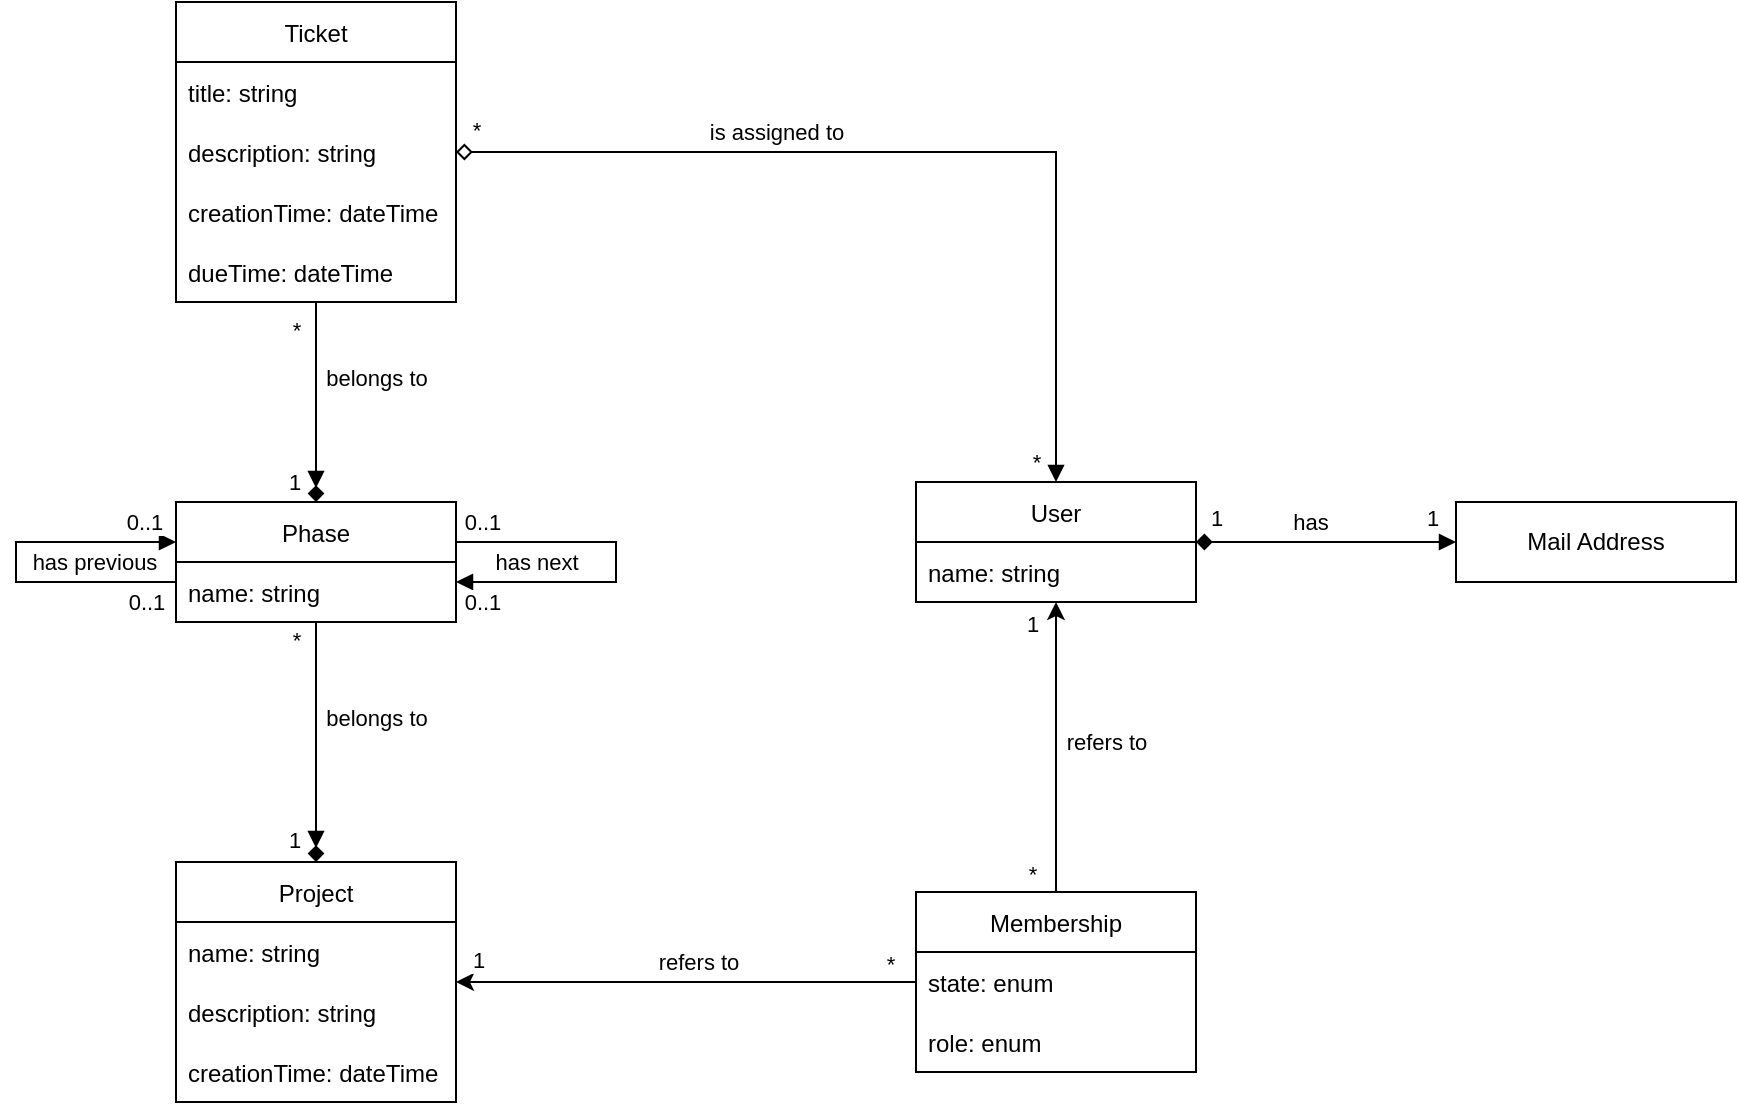 <mxfile version="20.5.1" type="device"><diagram id="N0vrhGXMa29ggmEiaG3S" name="Seite-1"><mxGraphModel dx="955" dy="670" grid="1" gridSize="10" guides="1" tooltips="1" connect="1" arrows="1" fold="1" page="1" pageScale="1" pageWidth="1169" pageHeight="827" math="0" shadow="0"><root><mxCell id="0"/><mxCell id="1" parent="0"/><mxCell id="2oug2jzdDHd_4wMWo9hz-24" style="edgeStyle=orthogonalEdgeStyle;rounded=0;orthogonalLoop=1;jettySize=auto;html=1;endArrow=block;endFill=1;startArrow=diamond;startFill=1;" parent="1" source="2oug2jzdDHd_4wMWo9hz-2" target="2oug2jzdDHd_4wMWo9hz-23" edge="1"><mxGeometry relative="1" as="geometry"/></mxCell><mxCell id="2oug2jzdDHd_4wMWo9hz-28" value="1" style="edgeLabel;html=1;align=center;verticalAlign=middle;resizable=0;points=[];" parent="2oug2jzdDHd_4wMWo9hz-24" vertex="1" connectable="0"><mxGeometry x="-0.643" relative="1" as="geometry"><mxPoint x="-13" y="-12" as="offset"/></mxGeometry></mxCell><mxCell id="2oug2jzdDHd_4wMWo9hz-29" value="1" style="edgeLabel;html=1;align=center;verticalAlign=middle;resizable=0;points=[];labelBackgroundColor=none;" parent="2oug2jzdDHd_4wMWo9hz-24" vertex="1" connectable="0"><mxGeometry x="0.861" relative="1" as="geometry"><mxPoint x="-3" y="-12" as="offset"/></mxGeometry></mxCell><mxCell id="tp8cqKvM9QtubHqnc5cb-28" value="has" style="edgeLabel;html=1;align=center;verticalAlign=middle;resizable=0;points=[];" parent="2oug2jzdDHd_4wMWo9hz-24" vertex="1" connectable="0"><mxGeometry x="-0.128" y="-1" relative="1" as="geometry"><mxPoint y="-11" as="offset"/></mxGeometry></mxCell><mxCell id="2oug2jzdDHd_4wMWo9hz-2" value="User" style="swimlane;fontStyle=0;childLayout=stackLayout;horizontal=1;startSize=30;horizontalStack=0;resizeParent=1;resizeParentMax=0;resizeLast=0;collapsible=1;marginBottom=0;" parent="1" vertex="1"><mxGeometry x="490" y="360" width="140" height="60" as="geometry"/></mxCell><mxCell id="Lck7eu5PKOSbyX4aL4NN-6" value="name: string" style="text;strokeColor=none;fillColor=none;align=left;verticalAlign=middle;spacingLeft=4;spacingRight=4;overflow=hidden;points=[[0,0.5],[1,0.5]];portConstraint=eastwest;rotatable=0;" parent="2oug2jzdDHd_4wMWo9hz-2" vertex="1"><mxGeometry y="30" width="140" height="30" as="geometry"/></mxCell><mxCell id="2oug2jzdDHd_4wMWo9hz-6" value="Project" style="swimlane;fontStyle=0;childLayout=stackLayout;horizontal=1;startSize=30;horizontalStack=0;resizeParent=1;resizeParentMax=0;resizeLast=0;collapsible=1;marginBottom=0;" parent="1" vertex="1"><mxGeometry x="120" y="550" width="140" height="120" as="geometry"/></mxCell><mxCell id="Lck7eu5PKOSbyX4aL4NN-7" value="name: string" style="text;strokeColor=none;fillColor=none;align=left;verticalAlign=middle;spacingLeft=4;spacingRight=4;overflow=hidden;points=[[0,0.5],[1,0.5]];portConstraint=eastwest;rotatable=0;" parent="2oug2jzdDHd_4wMWo9hz-6" vertex="1"><mxGeometry y="30" width="140" height="30" as="geometry"/></mxCell><mxCell id="tp8cqKvM9QtubHqnc5cb-1" value="description: string" style="text;strokeColor=none;fillColor=none;align=left;verticalAlign=middle;spacingLeft=4;spacingRight=4;overflow=hidden;points=[[0,0.5],[1,0.5]];portConstraint=eastwest;rotatable=0;" parent="2oug2jzdDHd_4wMWo9hz-6" vertex="1"><mxGeometry y="60" width="140" height="30" as="geometry"/></mxCell><mxCell id="2oug2jzdDHd_4wMWo9hz-8" value="creationTime: dateTime" style="text;strokeColor=none;fillColor=none;align=left;verticalAlign=middle;spacingLeft=4;spacingRight=4;overflow=hidden;points=[[0,0.5],[1,0.5]];portConstraint=eastwest;rotatable=0;" parent="2oug2jzdDHd_4wMWo9hz-6" vertex="1"><mxGeometry y="90" width="140" height="30" as="geometry"/></mxCell><mxCell id="tp8cqKvM9QtubHqnc5cb-10" style="edgeStyle=orthogonalEdgeStyle;rounded=0;orthogonalLoop=1;jettySize=auto;html=1;startArrow=diamond;startFill=0;endArrow=block;endFill=1;" parent="1" source="2oug2jzdDHd_4wMWo9hz-10" target="2oug2jzdDHd_4wMWo9hz-2" edge="1"><mxGeometry relative="1" as="geometry"/></mxCell><mxCell id="tp8cqKvM9QtubHqnc5cb-11" value="is assigned to" style="edgeLabel;html=1;align=center;verticalAlign=middle;resizable=0;points=[];" parent="tp8cqKvM9QtubHqnc5cb-10" vertex="1" connectable="0"><mxGeometry x="-0.143" y="-2" relative="1" as="geometry"><mxPoint x="-40" y="-12" as="offset"/></mxGeometry></mxCell><mxCell id="tp8cqKvM9QtubHqnc5cb-12" value="*" style="edgeLabel;html=1;align=center;verticalAlign=middle;resizable=0;points=[];" parent="tp8cqKvM9QtubHqnc5cb-10" vertex="1" connectable="0"><mxGeometry x="-0.934" y="1" relative="1" as="geometry"><mxPoint x="-6" y="-10" as="offset"/></mxGeometry></mxCell><mxCell id="tp8cqKvM9QtubHqnc5cb-13" value="*" style="edgeLabel;html=1;align=center;verticalAlign=middle;resizable=0;points=[];" parent="tp8cqKvM9QtubHqnc5cb-10" vertex="1" connectable="0"><mxGeometry x="0.895" y="-3" relative="1" as="geometry"><mxPoint x="-7" y="14" as="offset"/></mxGeometry></mxCell><mxCell id="tp8cqKvM9QtubHqnc5cb-19" style="edgeStyle=orthogonalEdgeStyle;rounded=0;orthogonalLoop=1;jettySize=auto;html=1;startArrow=none;startFill=0;endArrow=diamond;endFill=1;" parent="1" source="2oug2jzdDHd_4wMWo9hz-10" target="tp8cqKvM9QtubHqnc5cb-15" edge="1"><mxGeometry relative="1" as="geometry"><Array as="points"><mxPoint x="190" y="360"/><mxPoint x="190" y="360"/></Array></mxGeometry></mxCell><mxCell id="tp8cqKvM9QtubHqnc5cb-24" value="*" style="edgeLabel;html=1;align=center;verticalAlign=middle;resizable=0;points=[];" parent="tp8cqKvM9QtubHqnc5cb-19" vertex="1" connectable="0"><mxGeometry x="-0.778" y="4" relative="1" as="geometry"><mxPoint x="-14" y="3" as="offset"/></mxGeometry></mxCell><mxCell id="tp8cqKvM9QtubHqnc5cb-27" value="1" style="edgeLabel;html=1;align=center;verticalAlign=middle;resizable=0;points=[];" parent="tp8cqKvM9QtubHqnc5cb-19" vertex="1" connectable="0"><mxGeometry x="0.827" relative="1" as="geometry"><mxPoint x="-11" y="-2" as="offset"/></mxGeometry></mxCell><mxCell id="tp8cqKvM9QtubHqnc5cb-29" value="belongs to" style="edgeLabel;html=1;align=center;verticalAlign=middle;resizable=0;points=[];" parent="tp8cqKvM9QtubHqnc5cb-19" vertex="1" connectable="0"><mxGeometry x="-0.255" y="2" relative="1" as="geometry"><mxPoint x="28" as="offset"/></mxGeometry></mxCell><mxCell id="2oug2jzdDHd_4wMWo9hz-10" value="Ticket" style="swimlane;fontStyle=0;childLayout=stackLayout;horizontal=1;startSize=30;horizontalStack=0;resizeParent=1;resizeParentMax=0;resizeLast=0;collapsible=1;marginBottom=0;" parent="1" vertex="1"><mxGeometry x="120" y="120" width="140" height="150" as="geometry"/></mxCell><mxCell id="Lck7eu5PKOSbyX4aL4NN-8" value="title: string" style="text;strokeColor=none;fillColor=none;align=left;verticalAlign=middle;spacingLeft=4;spacingRight=4;overflow=hidden;points=[[0,0.5],[1,0.5]];portConstraint=eastwest;rotatable=0;" parent="2oug2jzdDHd_4wMWo9hz-10" vertex="1"><mxGeometry y="30" width="140" height="30" as="geometry"/></mxCell><mxCell id="2oug2jzdDHd_4wMWo9hz-12" value="description: string" style="text;strokeColor=none;fillColor=none;align=left;verticalAlign=middle;spacingLeft=4;spacingRight=4;overflow=hidden;points=[[0,0.5],[1,0.5]];portConstraint=eastwest;rotatable=0;" parent="2oug2jzdDHd_4wMWo9hz-10" vertex="1"><mxGeometry y="60" width="140" height="30" as="geometry"/></mxCell><mxCell id="2oug2jzdDHd_4wMWo9hz-13" value="creationTime: dateTime" style="text;strokeColor=none;fillColor=none;align=left;verticalAlign=middle;spacingLeft=4;spacingRight=4;overflow=hidden;points=[[0,0.5],[1,0.5]];portConstraint=eastwest;rotatable=0;" parent="2oug2jzdDHd_4wMWo9hz-10" vertex="1"><mxGeometry y="90" width="140" height="30" as="geometry"/></mxCell><mxCell id="tp8cqKvM9QtubHqnc5cb-14" value="dueTime: dateTime" style="text;strokeColor=none;fillColor=none;align=left;verticalAlign=middle;spacingLeft=4;spacingRight=4;overflow=hidden;points=[[0,0.5],[1,0.5]];portConstraint=eastwest;rotatable=0;" parent="2oug2jzdDHd_4wMWo9hz-10" vertex="1"><mxGeometry y="120" width="140" height="30" as="geometry"/></mxCell><mxCell id="2oug2jzdDHd_4wMWo9hz-23" value="Mail Address" style="rounded=0;whiteSpace=wrap;html=1;" parent="1" vertex="1"><mxGeometry x="760" y="370" width="140" height="40" as="geometry"/></mxCell><mxCell id="tp8cqKvM9QtubHqnc5cb-20" style="edgeStyle=orthogonalEdgeStyle;rounded=0;orthogonalLoop=1;jettySize=auto;html=1;startArrow=none;startFill=0;endArrow=diamond;endFill=1;" parent="1" source="tp8cqKvM9QtubHqnc5cb-15" target="2oug2jzdDHd_4wMWo9hz-6" edge="1"><mxGeometry relative="1" as="geometry"/></mxCell><mxCell id="tp8cqKvM9QtubHqnc5cb-25" value="*" style="edgeLabel;html=1;align=center;verticalAlign=middle;resizable=0;points=[];" parent="tp8cqKvM9QtubHqnc5cb-20" vertex="1" connectable="0"><mxGeometry x="-0.862" y="-1" relative="1" as="geometry"><mxPoint x="-9" as="offset"/></mxGeometry></mxCell><mxCell id="tp8cqKvM9QtubHqnc5cb-26" value="1" style="edgeLabel;html=1;align=center;verticalAlign=middle;resizable=0;points=[];" parent="tp8cqKvM9QtubHqnc5cb-20" vertex="1" connectable="0"><mxGeometry x="0.827" y="1" relative="1" as="geometry"><mxPoint x="-12" y="-1" as="offset"/></mxGeometry></mxCell><mxCell id="tp8cqKvM9QtubHqnc5cb-30" value="belongs to" style="edgeLabel;html=1;align=center;verticalAlign=middle;resizable=0;points=[];" parent="tp8cqKvM9QtubHqnc5cb-20" vertex="1" connectable="0"><mxGeometry x="-0.212" y="2" relative="1" as="geometry"><mxPoint x="28" as="offset"/></mxGeometry></mxCell><mxCell id="tp8cqKvM9QtubHqnc5cb-15" value="Phase" style="swimlane;fontStyle=0;childLayout=stackLayout;horizontal=1;startSize=30;horizontalStack=0;resizeParent=1;resizeParentMax=0;resizeLast=0;collapsible=1;marginBottom=0;labelBackgroundColor=none;fillColor=none;" parent="1" vertex="1"><mxGeometry x="120" y="370" width="140" height="60" as="geometry"/></mxCell><mxCell id="tp8cqKvM9QtubHqnc5cb-16" value="name: string" style="text;strokeColor=none;fillColor=none;align=left;verticalAlign=middle;spacingLeft=4;spacingRight=4;overflow=hidden;points=[[0,0.5],[1,0.5]];portConstraint=eastwest;rotatable=0;labelBackgroundColor=none;" parent="tp8cqKvM9QtubHqnc5cb-15" vertex="1"><mxGeometry y="30" width="140" height="30" as="geometry"/></mxCell><mxCell id="tp8cqKvM9QtubHqnc5cb-21" value="" style="endArrow=block;html=1;rounded=0;endFill=1;" parent="1" edge="1"><mxGeometry width="50" height="50" relative="1" as="geometry"><mxPoint x="190" y="533" as="sourcePoint"/><mxPoint x="190" y="543" as="targetPoint"/></mxGeometry></mxCell><mxCell id="tp8cqKvM9QtubHqnc5cb-23" value="" style="endArrow=block;html=1;rounded=0;endFill=1;" parent="1" edge="1"><mxGeometry width="50" height="50" relative="1" as="geometry"><mxPoint x="190" y="353" as="sourcePoint"/><mxPoint x="190" y="363" as="targetPoint"/></mxGeometry></mxCell><mxCell id="tp8cqKvM9QtubHqnc5cb-31" style="edgeStyle=orthogonalEdgeStyle;rounded=0;orthogonalLoop=1;jettySize=auto;html=1;startArrow=none;startFill=0;endArrow=block;endFill=1;" parent="1" source="tp8cqKvM9QtubHqnc5cb-15" target="tp8cqKvM9QtubHqnc5cb-15" edge="1"><mxGeometry relative="1" as="geometry"><Array as="points"><mxPoint x="340" y="400"/></Array></mxGeometry></mxCell><mxCell id="tp8cqKvM9QtubHqnc5cb-32" value="has next" style="edgeLabel;html=1;align=center;verticalAlign=middle;resizable=0;points=[];" parent="tp8cqKvM9QtubHqnc5cb-31" vertex="1" connectable="0"><mxGeometry x="-0.448" y="-1" relative="1" as="geometry"><mxPoint x="-10" y="9" as="offset"/></mxGeometry></mxCell><mxCell id="tp8cqKvM9QtubHqnc5cb-33" value="0..1" style="edgeLabel;html=1;align=center;verticalAlign=middle;resizable=0;points=[];" parent="tp8cqKvM9QtubHqnc5cb-31" vertex="1" connectable="0"><mxGeometry x="-0.887" y="1" relative="1" as="geometry"><mxPoint x="3" y="-9" as="offset"/></mxGeometry></mxCell><mxCell id="tp8cqKvM9QtubHqnc5cb-34" value="0..1" style="edgeLabel;html=1;align=center;verticalAlign=middle;resizable=0;points=[];" parent="tp8cqKvM9QtubHqnc5cb-31" vertex="1" connectable="0"><mxGeometry x="-0.887" y="1" relative="1" as="geometry"><mxPoint x="3" y="31" as="offset"/></mxGeometry></mxCell><mxCell id="tp8cqKvM9QtubHqnc5cb-35" style="edgeStyle=orthogonalEdgeStyle;rounded=0;orthogonalLoop=1;jettySize=auto;html=1;startArrow=block;startFill=1;endArrow=none;endFill=0;" parent="1" source="tp8cqKvM9QtubHqnc5cb-15" target="tp8cqKvM9QtubHqnc5cb-15" edge="1"><mxGeometry relative="1" as="geometry"><Array as="points"><mxPoint x="40" y="400"/></Array></mxGeometry></mxCell><mxCell id="tp8cqKvM9QtubHqnc5cb-37" value="has previous" style="edgeLabel;html=1;align=center;verticalAlign=middle;resizable=0;points=[];" parent="tp8cqKvM9QtubHqnc5cb-35" vertex="1" connectable="0"><mxGeometry x="-0.538" y="-3" relative="1" as="geometry"><mxPoint y="13" as="offset"/></mxGeometry></mxCell><mxCell id="tp8cqKvM9QtubHqnc5cb-38" value="0..1" style="edgeLabel;html=1;align=center;verticalAlign=middle;resizable=0;points=[];" parent="tp8cqKvM9QtubHqnc5cb-35" vertex="1" connectable="0"><mxGeometry x="0.842" y="1" relative="1" as="geometry"><mxPoint x="-1" y="11" as="offset"/></mxGeometry></mxCell><mxCell id="tp8cqKvM9QtubHqnc5cb-39" value="0..1" style="edgeLabel;html=1;align=center;verticalAlign=middle;resizable=0;points=[];" parent="tp8cqKvM9QtubHqnc5cb-35" vertex="1" connectable="0"><mxGeometry x="0.842" y="1" relative="1" as="geometry"><mxPoint x="-2" y="-29" as="offset"/></mxGeometry></mxCell><mxCell id="bHxG2Yi67q8NPXWzA97D-6" style="edgeStyle=orthogonalEdgeStyle;rounded=0;orthogonalLoop=1;jettySize=auto;html=1;" edge="1" parent="1" source="bHxG2Yi67q8NPXWzA97D-1" target="2oug2jzdDHd_4wMWo9hz-2"><mxGeometry relative="1" as="geometry"/></mxCell><mxCell id="bHxG2Yi67q8NPXWzA97D-8" value="1" style="edgeLabel;html=1;align=center;verticalAlign=middle;resizable=0;points=[];" vertex="1" connectable="0" parent="bHxG2Yi67q8NPXWzA97D-6"><mxGeometry x="0.775" relative="1" as="geometry"><mxPoint x="-12" y="-6" as="offset"/></mxGeometry></mxCell><mxCell id="bHxG2Yi67q8NPXWzA97D-9" value="*" style="edgeLabel;html=1;align=center;verticalAlign=middle;resizable=0;points=[];" vertex="1" connectable="0" parent="bHxG2Yi67q8NPXWzA97D-6"><mxGeometry x="-0.777" y="-1" relative="1" as="geometry"><mxPoint x="-13" y="7" as="offset"/></mxGeometry></mxCell><mxCell id="bHxG2Yi67q8NPXWzA97D-12" value="refers to" style="edgeLabel;html=1;align=center;verticalAlign=middle;resizable=0;points=[];" vertex="1" connectable="0" parent="bHxG2Yi67q8NPXWzA97D-6"><mxGeometry x="0.184" y="2" relative="1" as="geometry"><mxPoint x="27" y="11" as="offset"/></mxGeometry></mxCell><mxCell id="bHxG2Yi67q8NPXWzA97D-7" style="edgeStyle=orthogonalEdgeStyle;rounded=0;orthogonalLoop=1;jettySize=auto;html=1;" edge="1" parent="1" source="bHxG2Yi67q8NPXWzA97D-1" target="2oug2jzdDHd_4wMWo9hz-6"><mxGeometry relative="1" as="geometry"/></mxCell><mxCell id="bHxG2Yi67q8NPXWzA97D-10" value="*" style="edgeLabel;html=1;align=center;verticalAlign=middle;resizable=0;points=[];" vertex="1" connectable="0" parent="bHxG2Yi67q8NPXWzA97D-7"><mxGeometry x="-0.924" y="-1" relative="1" as="geometry"><mxPoint x="-5" y="-8" as="offset"/></mxGeometry></mxCell><mxCell id="bHxG2Yi67q8NPXWzA97D-11" value="1" style="edgeLabel;html=1;align=center;verticalAlign=middle;resizable=0;points=[];" vertex="1" connectable="0" parent="bHxG2Yi67q8NPXWzA97D-7"><mxGeometry x="0.865" y="-1" relative="1" as="geometry"><mxPoint x="-5" y="-10" as="offset"/></mxGeometry></mxCell><mxCell id="bHxG2Yi67q8NPXWzA97D-13" value="refers to" style="edgeLabel;html=1;align=center;verticalAlign=middle;resizable=0;points=[];" vertex="1" connectable="0" parent="bHxG2Yi67q8NPXWzA97D-7"><mxGeometry x="-0.168" y="-2" relative="1" as="geometry"><mxPoint x="-14" y="-8" as="offset"/></mxGeometry></mxCell><mxCell id="bHxG2Yi67q8NPXWzA97D-1" value="Membership" style="swimlane;fontStyle=0;childLayout=stackLayout;horizontal=1;startSize=30;horizontalStack=0;resizeParent=1;resizeParentMax=0;resizeLast=0;collapsible=1;marginBottom=0;" vertex="1" parent="1"><mxGeometry x="490" y="565" width="140" height="90" as="geometry"/></mxCell><mxCell id="bHxG2Yi67q8NPXWzA97D-2" value="state: enum" style="text;strokeColor=none;fillColor=none;align=left;verticalAlign=middle;spacingLeft=4;spacingRight=4;overflow=hidden;points=[[0,0.5],[1,0.5]];portConstraint=eastwest;rotatable=0;" vertex="1" parent="bHxG2Yi67q8NPXWzA97D-1"><mxGeometry y="30" width="140" height="30" as="geometry"/></mxCell><mxCell id="bHxG2Yi67q8NPXWzA97D-3" value="role: enum" style="text;strokeColor=none;fillColor=none;align=left;verticalAlign=middle;spacingLeft=4;spacingRight=4;overflow=hidden;points=[[0,0.5],[1,0.5]];portConstraint=eastwest;rotatable=0;" vertex="1" parent="bHxG2Yi67q8NPXWzA97D-1"><mxGeometry y="60" width="140" height="30" as="geometry"/></mxCell></root></mxGraphModel></diagram></mxfile>